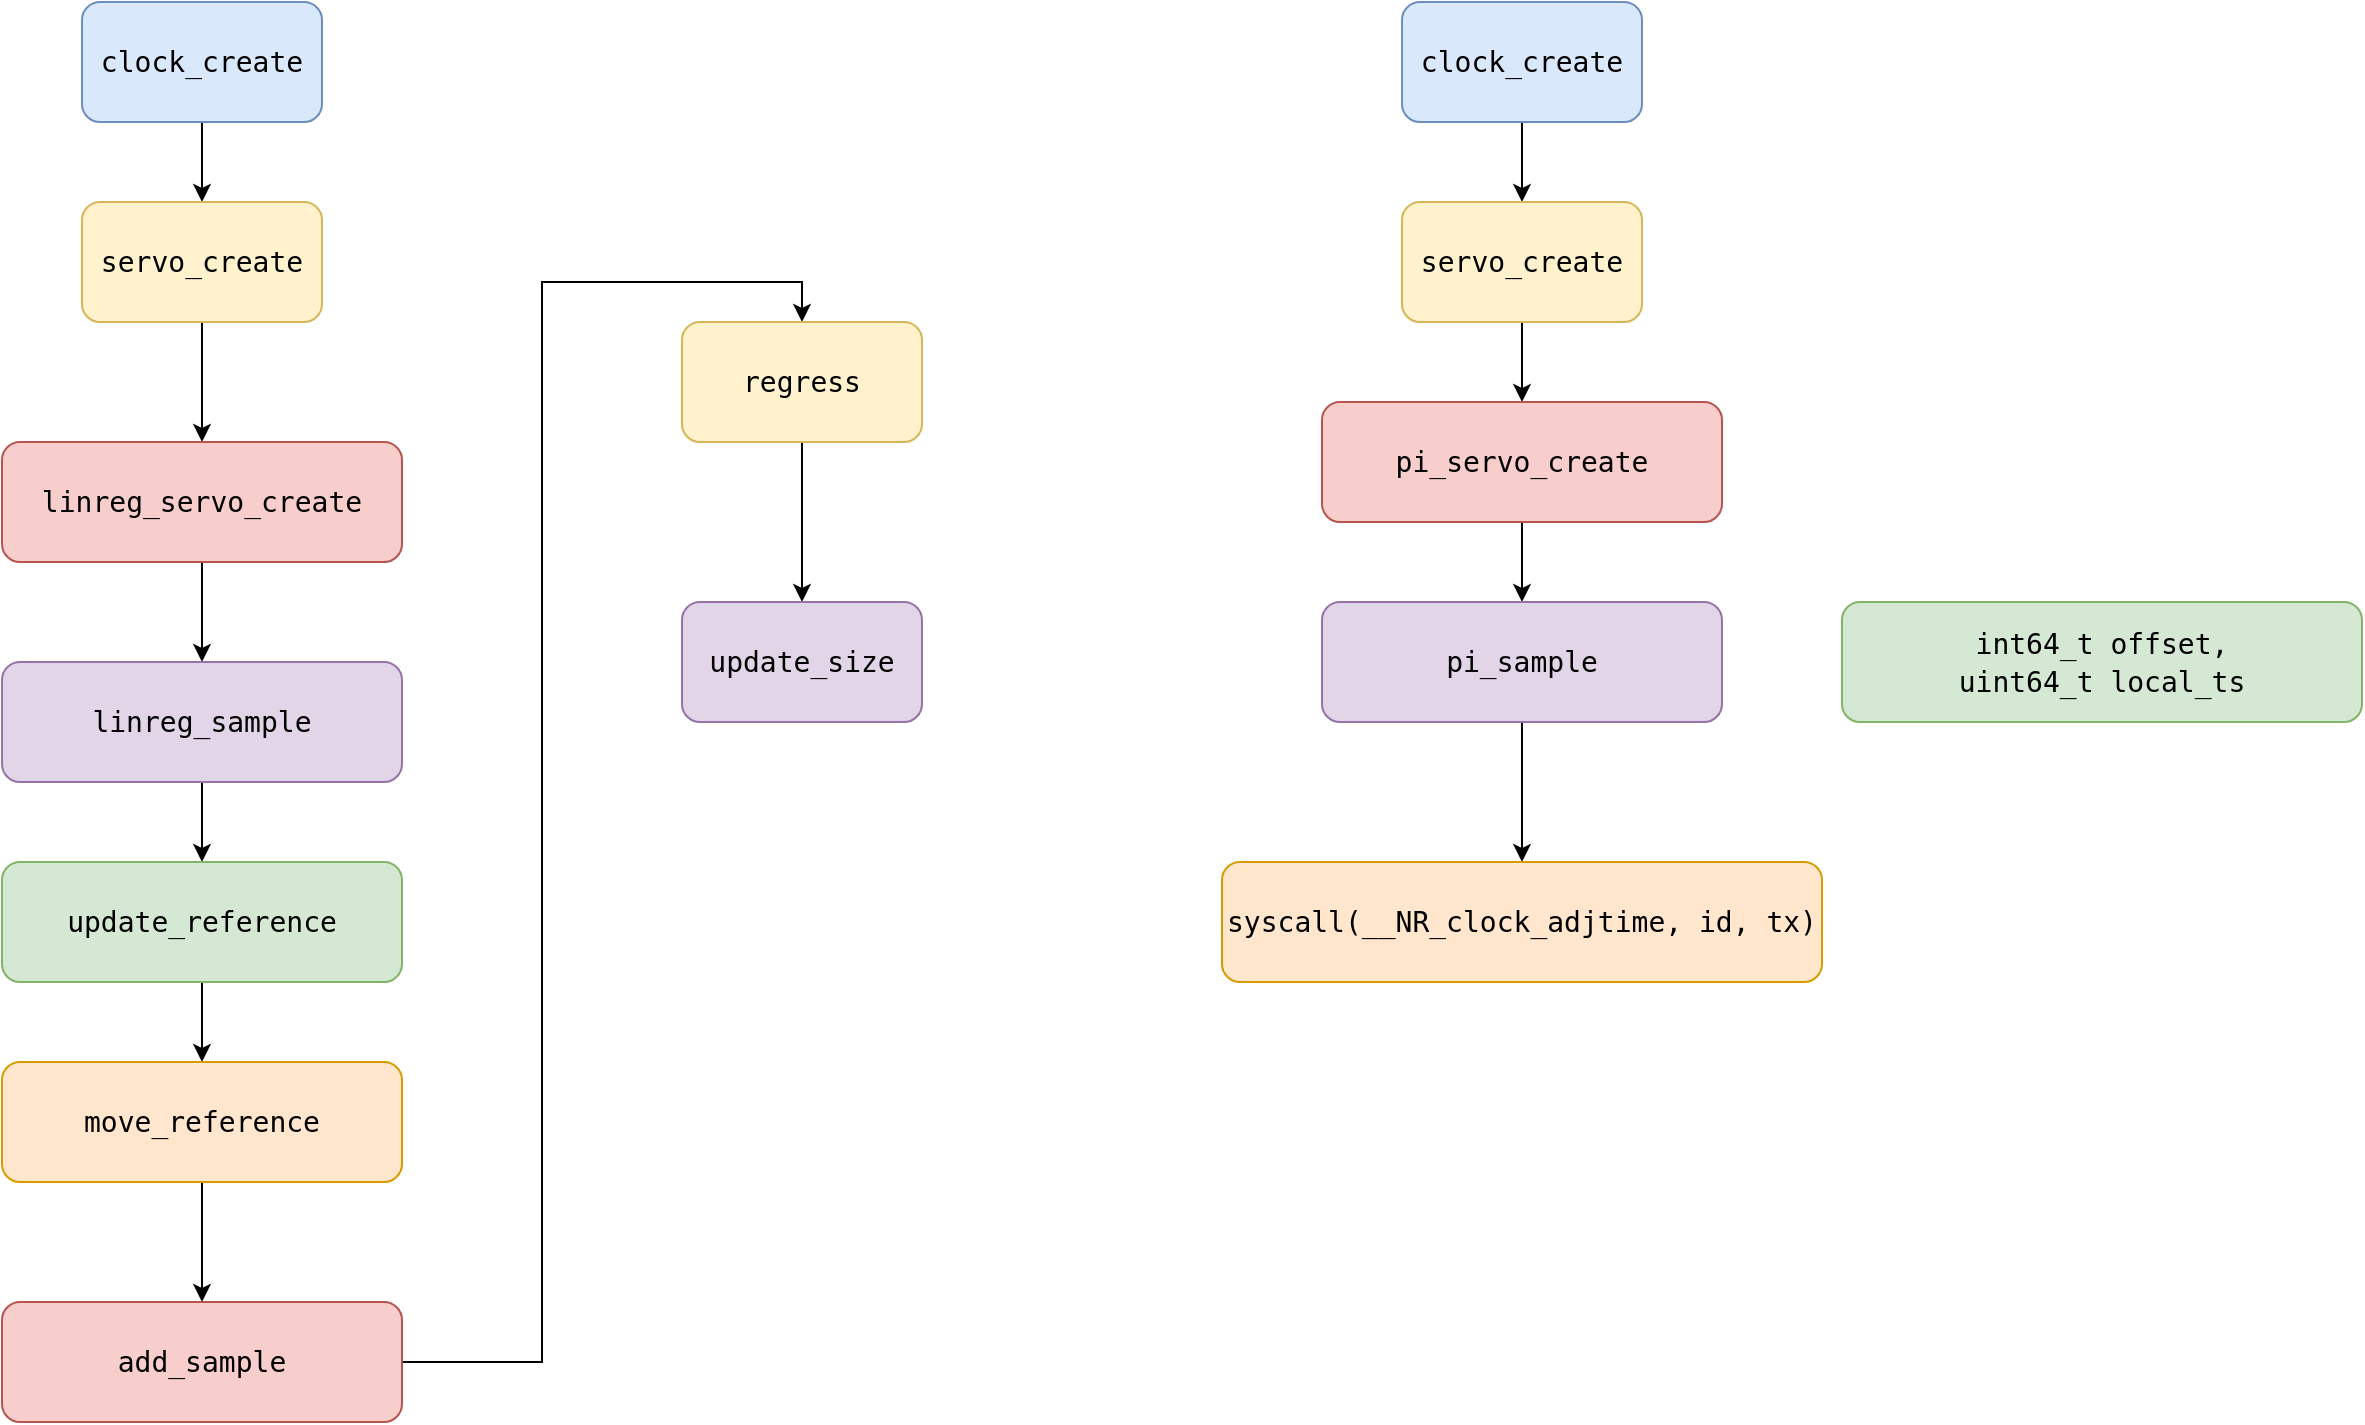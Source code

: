 <mxfile version="14.8.5" type="github">
  <diagram id="0e4Jp00zzM7mLS0odbhh" name="Page-1">
    <mxGraphModel dx="2272" dy="882" grid="1" gridSize="10" guides="1" tooltips="1" connect="1" arrows="1" fold="1" page="1" pageScale="1" pageWidth="850" pageHeight="1100" math="0" shadow="0">
      <root>
        <mxCell id="0" />
        <mxCell id="1" parent="0" />
        <mxCell id="90cAt32pgILxvTnnY0bB-4" style="edgeStyle=orthogonalEdgeStyle;rounded=0;orthogonalLoop=1;jettySize=auto;html=1;entryX=0.5;entryY=0;entryDx=0;entryDy=0;" parent="1" source="90cAt32pgILxvTnnY0bB-1" target="90cAt32pgILxvTnnY0bB-3" edge="1">
          <mxGeometry relative="1" as="geometry" />
        </mxCell>
        <mxCell id="90cAt32pgILxvTnnY0bB-1" value="&lt;div style=&quot;font-family: &amp;#34;droid sans mono&amp;#34; , &amp;#34;monospace&amp;#34; , monospace , &amp;#34;droid sans fallback&amp;#34; ; font-weight: normal ; font-size: 14px ; line-height: 19px&quot;&gt;&lt;div&gt;&lt;span style=&quot;background-color: transparent&quot;&gt;clock_create&lt;/span&gt;&lt;/div&gt;&lt;/div&gt;" style="rounded=1;whiteSpace=wrap;html=1;fillColor=#dae8fc;strokeColor=#6c8ebf;" parent="1" vertex="1">
          <mxGeometry x="-220" y="160" width="120" height="60" as="geometry" />
        </mxCell>
        <mxCell id="90cAt32pgILxvTnnY0bB-7" style="edgeStyle=orthogonalEdgeStyle;rounded=0;orthogonalLoop=1;jettySize=auto;html=1;" parent="1" source="90cAt32pgILxvTnnY0bB-3" target="90cAt32pgILxvTnnY0bB-6" edge="1">
          <mxGeometry relative="1" as="geometry" />
        </mxCell>
        <mxCell id="90cAt32pgILxvTnnY0bB-3" value="&lt;div style=&quot;font-family: &amp;#34;droid sans mono&amp;#34; , &amp;#34;monospace&amp;#34; , monospace , &amp;#34;droid sans fallback&amp;#34; ; font-weight: normal ; font-size: 14px ; line-height: 19px&quot;&gt;&lt;div&gt;&lt;span style=&quot;background-color: transparent&quot;&gt;servo_create&lt;/span&gt;&lt;/div&gt;&lt;/div&gt;" style="rounded=1;whiteSpace=wrap;html=1;fillColor=#fff2cc;strokeColor=#d6b656;" parent="1" vertex="1">
          <mxGeometry x="-220" y="260" width="120" height="60" as="geometry" />
        </mxCell>
        <mxCell id="90cAt32pgILxvTnnY0bB-10" style="edgeStyle=orthogonalEdgeStyle;rounded=0;orthogonalLoop=1;jettySize=auto;html=1;" parent="1" source="90cAt32pgILxvTnnY0bB-6" target="90cAt32pgILxvTnnY0bB-9" edge="1">
          <mxGeometry relative="1" as="geometry" />
        </mxCell>
        <mxCell id="90cAt32pgILxvTnnY0bB-6" value="&lt;div style=&quot;font-family: &amp;#34;droid sans mono&amp;#34; , &amp;#34;monospace&amp;#34; , monospace , &amp;#34;droid sans fallback&amp;#34; ; font-weight: normal ; font-size: 14px ; line-height: 19px&quot;&gt;&lt;div&gt;&lt;span style=&quot;background-color: transparent&quot;&gt;linreg_servo_create&lt;/span&gt;&lt;/div&gt;&lt;/div&gt;" style="rounded=1;whiteSpace=wrap;html=1;fillColor=#f8cecc;strokeColor=#b85450;" parent="1" vertex="1">
          <mxGeometry x="-260" y="380" width="200" height="60" as="geometry" />
        </mxCell>
        <mxCell id="90cAt32pgILxvTnnY0bB-16" style="edgeStyle=orthogonalEdgeStyle;rounded=0;orthogonalLoop=1;jettySize=auto;html=1;" parent="1" source="90cAt32pgILxvTnnY0bB-9" target="90cAt32pgILxvTnnY0bB-13" edge="1">
          <mxGeometry relative="1" as="geometry" />
        </mxCell>
        <mxCell id="90cAt32pgILxvTnnY0bB-9" value="&lt;div style=&quot;font-family: &amp;#34;droid sans mono&amp;#34; , &amp;#34;monospace&amp;#34; , monospace , &amp;#34;droid sans fallback&amp;#34; ; font-weight: normal ; font-size: 14px ; line-height: 19px&quot;&gt;&lt;div&gt;&lt;span style=&quot;background-color: transparent&quot;&gt;linreg_sample&lt;/span&gt;&lt;/div&gt;&lt;/div&gt;" style="rounded=1;whiteSpace=wrap;html=1;fillColor=#e1d5e7;strokeColor=#9673a6;" parent="1" vertex="1">
          <mxGeometry x="-260" y="490" width="200" height="60" as="geometry" />
        </mxCell>
        <mxCell id="90cAt32pgILxvTnnY0bB-17" style="edgeStyle=orthogonalEdgeStyle;rounded=0;orthogonalLoop=1;jettySize=auto;html=1;entryX=0.5;entryY=0;entryDx=0;entryDy=0;" parent="1" source="90cAt32pgILxvTnnY0bB-13" target="90cAt32pgILxvTnnY0bB-15" edge="1">
          <mxGeometry relative="1" as="geometry" />
        </mxCell>
        <mxCell id="90cAt32pgILxvTnnY0bB-13" value="&lt;div style=&quot;font-family: &amp;#34;droid sans mono&amp;#34; , &amp;#34;monospace&amp;#34; , monospace , &amp;#34;droid sans fallback&amp;#34; ; font-weight: normal ; font-size: 14px ; line-height: 19px&quot;&gt;&lt;div&gt;&lt;span style=&quot;background-color: transparent&quot;&gt;update_reference&lt;/span&gt;&lt;/div&gt;&lt;/div&gt;" style="rounded=1;whiteSpace=wrap;html=1;fillColor=#d5e8d4;strokeColor=#82b366;" parent="1" vertex="1">
          <mxGeometry x="-260" y="590" width="200" height="60" as="geometry" />
        </mxCell>
        <mxCell id="90cAt32pgILxvTnnY0bB-19" style="edgeStyle=orthogonalEdgeStyle;rounded=0;orthogonalLoop=1;jettySize=auto;html=1;entryX=0.5;entryY=0;entryDx=0;entryDy=0;" parent="1" source="90cAt32pgILxvTnnY0bB-15" target="90cAt32pgILxvTnnY0bB-18" edge="1">
          <mxGeometry relative="1" as="geometry" />
        </mxCell>
        <mxCell id="90cAt32pgILxvTnnY0bB-15" value="&lt;div&gt;&lt;div style=&quot;font-family: &amp;#34;droid sans mono&amp;#34; , &amp;#34;monospace&amp;#34; , monospace , &amp;#34;droid sans fallback&amp;#34; ; font-weight: normal ; font-size: 14px ; line-height: 19px&quot;&gt;&lt;div&gt;&lt;span style=&quot;background-color: transparent&quot;&gt;move_reference&lt;/span&gt;&lt;/div&gt;&lt;/div&gt;&lt;/div&gt;" style="rounded=1;whiteSpace=wrap;html=1;fillColor=#ffe6cc;strokeColor=#d79b00;" parent="1" vertex="1">
          <mxGeometry x="-260" y="690" width="200" height="60" as="geometry" />
        </mxCell>
        <mxCell id="90cAt32pgILxvTnnY0bB-21" style="edgeStyle=orthogonalEdgeStyle;rounded=0;orthogonalLoop=1;jettySize=auto;html=1;entryX=0.5;entryY=0;entryDx=0;entryDy=0;" parent="1" source="90cAt32pgILxvTnnY0bB-18" target="90cAt32pgILxvTnnY0bB-20" edge="1">
          <mxGeometry relative="1" as="geometry" />
        </mxCell>
        <mxCell id="90cAt32pgILxvTnnY0bB-18" value="&lt;div style=&quot;font-family: &amp;#34;droid sans mono&amp;#34; , &amp;#34;monospace&amp;#34; , monospace , &amp;#34;droid sans fallback&amp;#34; ; font-weight: normal ; font-size: 14px ; line-height: 19px&quot;&gt;&lt;div&gt;&lt;span style=&quot;background-color: transparent&quot;&gt;add_sample&lt;/span&gt;&lt;/div&gt;&lt;/div&gt;" style="rounded=1;whiteSpace=wrap;html=1;fillColor=#f8cecc;strokeColor=#b85450;" parent="1" vertex="1">
          <mxGeometry x="-260" y="810" width="200" height="60" as="geometry" />
        </mxCell>
        <mxCell id="90cAt32pgILxvTnnY0bB-24" style="edgeStyle=orthogonalEdgeStyle;rounded=0;orthogonalLoop=1;jettySize=auto;html=1;exitX=0.5;exitY=1;exitDx=0;exitDy=0;" parent="1" source="90cAt32pgILxvTnnY0bB-20" target="90cAt32pgILxvTnnY0bB-22" edge="1">
          <mxGeometry relative="1" as="geometry" />
        </mxCell>
        <mxCell id="90cAt32pgILxvTnnY0bB-20" value="&lt;div style=&quot;font-family: &amp;#34;droid sans mono&amp;#34; , &amp;#34;monospace&amp;#34; , monospace , &amp;#34;droid sans fallback&amp;#34; ; font-weight: normal ; font-size: 14px ; line-height: 19px&quot;&gt;&lt;div&gt;&lt;span style=&quot;background-color: transparent&quot;&gt;regress&lt;/span&gt;&lt;/div&gt;&lt;/div&gt;" style="rounded=1;whiteSpace=wrap;html=1;fillColor=#fff2cc;strokeColor=#d6b656;" parent="1" vertex="1">
          <mxGeometry x="80" y="320" width="120" height="60" as="geometry" />
        </mxCell>
        <mxCell id="90cAt32pgILxvTnnY0bB-22" value="&lt;div style=&quot;font-family: &amp;#34;droid sans mono&amp;#34; , &amp;#34;monospace&amp;#34; , monospace , &amp;#34;droid sans fallback&amp;#34; ; font-weight: normal ; font-size: 14px ; line-height: 19px&quot;&gt;&lt;div&gt;&lt;span style=&quot;background-color: transparent&quot;&gt;update_size&lt;/span&gt;&lt;/div&gt;&lt;/div&gt;" style="rounded=1;whiteSpace=wrap;html=1;fillColor=#e1d5e7;strokeColor=#9673a6;" parent="1" vertex="1">
          <mxGeometry x="80" y="460" width="120" height="60" as="geometry" />
        </mxCell>
        <mxCell id="u-79RGYAwQbiwbOdx9o6-1" style="edgeStyle=orthogonalEdgeStyle;rounded=0;orthogonalLoop=1;jettySize=auto;html=1;entryX=0.5;entryY=0;entryDx=0;entryDy=0;" parent="1" source="u-79RGYAwQbiwbOdx9o6-2" target="u-79RGYAwQbiwbOdx9o6-3" edge="1">
          <mxGeometry relative="1" as="geometry" />
        </mxCell>
        <mxCell id="u-79RGYAwQbiwbOdx9o6-2" value="&lt;div style=&quot;font-family: &amp;#34;droid sans mono&amp;#34; , &amp;#34;monospace&amp;#34; , monospace , &amp;#34;droid sans fallback&amp;#34; ; font-weight: normal ; font-size: 14px ; line-height: 19px&quot;&gt;&lt;div&gt;&lt;span style=&quot;background-color: transparent&quot;&gt;clock_create&lt;/span&gt;&lt;/div&gt;&lt;/div&gt;" style="rounded=1;whiteSpace=wrap;html=1;fillColor=#dae8fc;strokeColor=#6c8ebf;" parent="1" vertex="1">
          <mxGeometry x="440" y="160" width="120" height="60" as="geometry" />
        </mxCell>
        <mxCell id="6pTxzxF0QzeRCm71XM6k-5" style="edgeStyle=orthogonalEdgeStyle;rounded=0;orthogonalLoop=1;jettySize=auto;html=1;" parent="1" source="u-79RGYAwQbiwbOdx9o6-3" target="6pTxzxF0QzeRCm71XM6k-2" edge="1">
          <mxGeometry relative="1" as="geometry" />
        </mxCell>
        <mxCell id="u-79RGYAwQbiwbOdx9o6-3" value="&lt;div style=&quot;font-family: &amp;#34;droid sans mono&amp;#34; , &amp;#34;monospace&amp;#34; , monospace , &amp;#34;droid sans fallback&amp;#34; ; font-weight: normal ; font-size: 14px ; line-height: 19px&quot;&gt;&lt;div&gt;&lt;span style=&quot;background-color: transparent&quot;&gt;servo_create&lt;/span&gt;&lt;/div&gt;&lt;/div&gt;" style="rounded=1;whiteSpace=wrap;html=1;fillColor=#fff2cc;strokeColor=#d6b656;" parent="1" vertex="1">
          <mxGeometry x="440" y="260" width="120" height="60" as="geometry" />
        </mxCell>
        <mxCell id="6pTxzxF0QzeRCm71XM6k-7" style="edgeStyle=orthogonalEdgeStyle;rounded=0;orthogonalLoop=1;jettySize=auto;html=1;exitX=0.5;exitY=1;exitDx=0;exitDy=0;entryX=0.5;entryY=0;entryDx=0;entryDy=0;" parent="1" source="6pTxzxF0QzeRCm71XM6k-2" target="6pTxzxF0QzeRCm71XM6k-6" edge="1">
          <mxGeometry relative="1" as="geometry" />
        </mxCell>
        <mxCell id="6pTxzxF0QzeRCm71XM6k-2" value="&lt;div style=&quot;font-family: &amp;#34;droid sans mono&amp;#34; , &amp;#34;monospace&amp;#34; , monospace , &amp;#34;droid sans fallback&amp;#34; ; font-weight: normal ; font-size: 14px ; line-height: 19px&quot;&gt;&lt;div&gt;&lt;div style=&quot;font-family: &amp;#34;droid sans mono&amp;#34; , &amp;#34;monospace&amp;#34; , monospace , &amp;#34;droid sans fallback&amp;#34; ; font-weight: normal ; font-size: 14px ; line-height: 19px&quot;&gt;&lt;div&gt;&lt;span style=&quot;background-color: transparent&quot;&gt;pi_servo_create&lt;/span&gt;&lt;/div&gt;&lt;/div&gt;&lt;/div&gt;&lt;/div&gt;" style="rounded=1;whiteSpace=wrap;html=1;fillColor=#f8cecc;strokeColor=#b85450;" parent="1" vertex="1">
          <mxGeometry x="400" y="360" width="200" height="60" as="geometry" />
        </mxCell>
        <mxCell id="3eLvgb---EcRPswJB3mn-3" style="edgeStyle=orthogonalEdgeStyle;rounded=0;orthogonalLoop=1;jettySize=auto;html=1;entryX=0.5;entryY=0;entryDx=0;entryDy=0;" edge="1" parent="1" source="6pTxzxF0QzeRCm71XM6k-6" target="3eLvgb---EcRPswJB3mn-2">
          <mxGeometry relative="1" as="geometry" />
        </mxCell>
        <mxCell id="6pTxzxF0QzeRCm71XM6k-6" value="&lt;div style=&quot;font-family: &amp;#34;droid sans mono&amp;#34; , &amp;#34;monospace&amp;#34; , monospace , &amp;#34;droid sans fallback&amp;#34; ; font-weight: normal ; font-size: 14px ; line-height: 19px&quot;&gt;&lt;div&gt;&lt;span style=&quot;background-color: transparent&quot;&gt;pi_sample&lt;/span&gt;&lt;/div&gt;&lt;/div&gt;" style="rounded=1;whiteSpace=wrap;html=1;fillColor=#e1d5e7;strokeColor=#9673a6;" parent="1" vertex="1">
          <mxGeometry x="400" y="460" width="200" height="60" as="geometry" />
        </mxCell>
        <mxCell id="6pTxzxF0QzeRCm71XM6k-8" value="&lt;div style=&quot;font-family: &amp;#34;droid sans mono&amp;#34; , &amp;#34;monospace&amp;#34; , monospace , &amp;#34;droid sans fallback&amp;#34; ; font-weight: normal ; font-size: 14px ; line-height: 19px&quot;&gt;&lt;div&gt;&lt;span style=&quot;background-color: transparent&quot;&gt;int64_t offset,&lt;/span&gt;&lt;/div&gt;&lt;div&gt;&lt;span style=&quot;background-color: transparent&quot;&gt;            uint64_t local_ts&lt;/span&gt;&lt;/div&gt;&lt;/div&gt;" style="rounded=1;whiteSpace=wrap;html=1;fillColor=#d5e8d4;strokeColor=#82b366;" parent="1" vertex="1">
          <mxGeometry x="660" y="460" width="260" height="60" as="geometry" />
        </mxCell>
        <mxCell id="3eLvgb---EcRPswJB3mn-2" value="&lt;div style=&quot;font-family: &amp;#34;droid sans mono&amp;#34; , &amp;#34;monospace&amp;#34; , monospace , &amp;#34;droid sans fallback&amp;#34; ; font-weight: normal ; font-size: 14px ; line-height: 19px&quot;&gt;&lt;div&gt;&lt;span style=&quot;background-color: transparent&quot;&gt;syscall(__NR_clock_adjtime, id, tx)&lt;/span&gt;&lt;/div&gt;&lt;/div&gt;" style="rounded=1;whiteSpace=wrap;html=1;fillColor=#ffe6cc;strokeColor=#d79b00;" vertex="1" parent="1">
          <mxGeometry x="350" y="590" width="300" height="60" as="geometry" />
        </mxCell>
      </root>
    </mxGraphModel>
  </diagram>
</mxfile>
